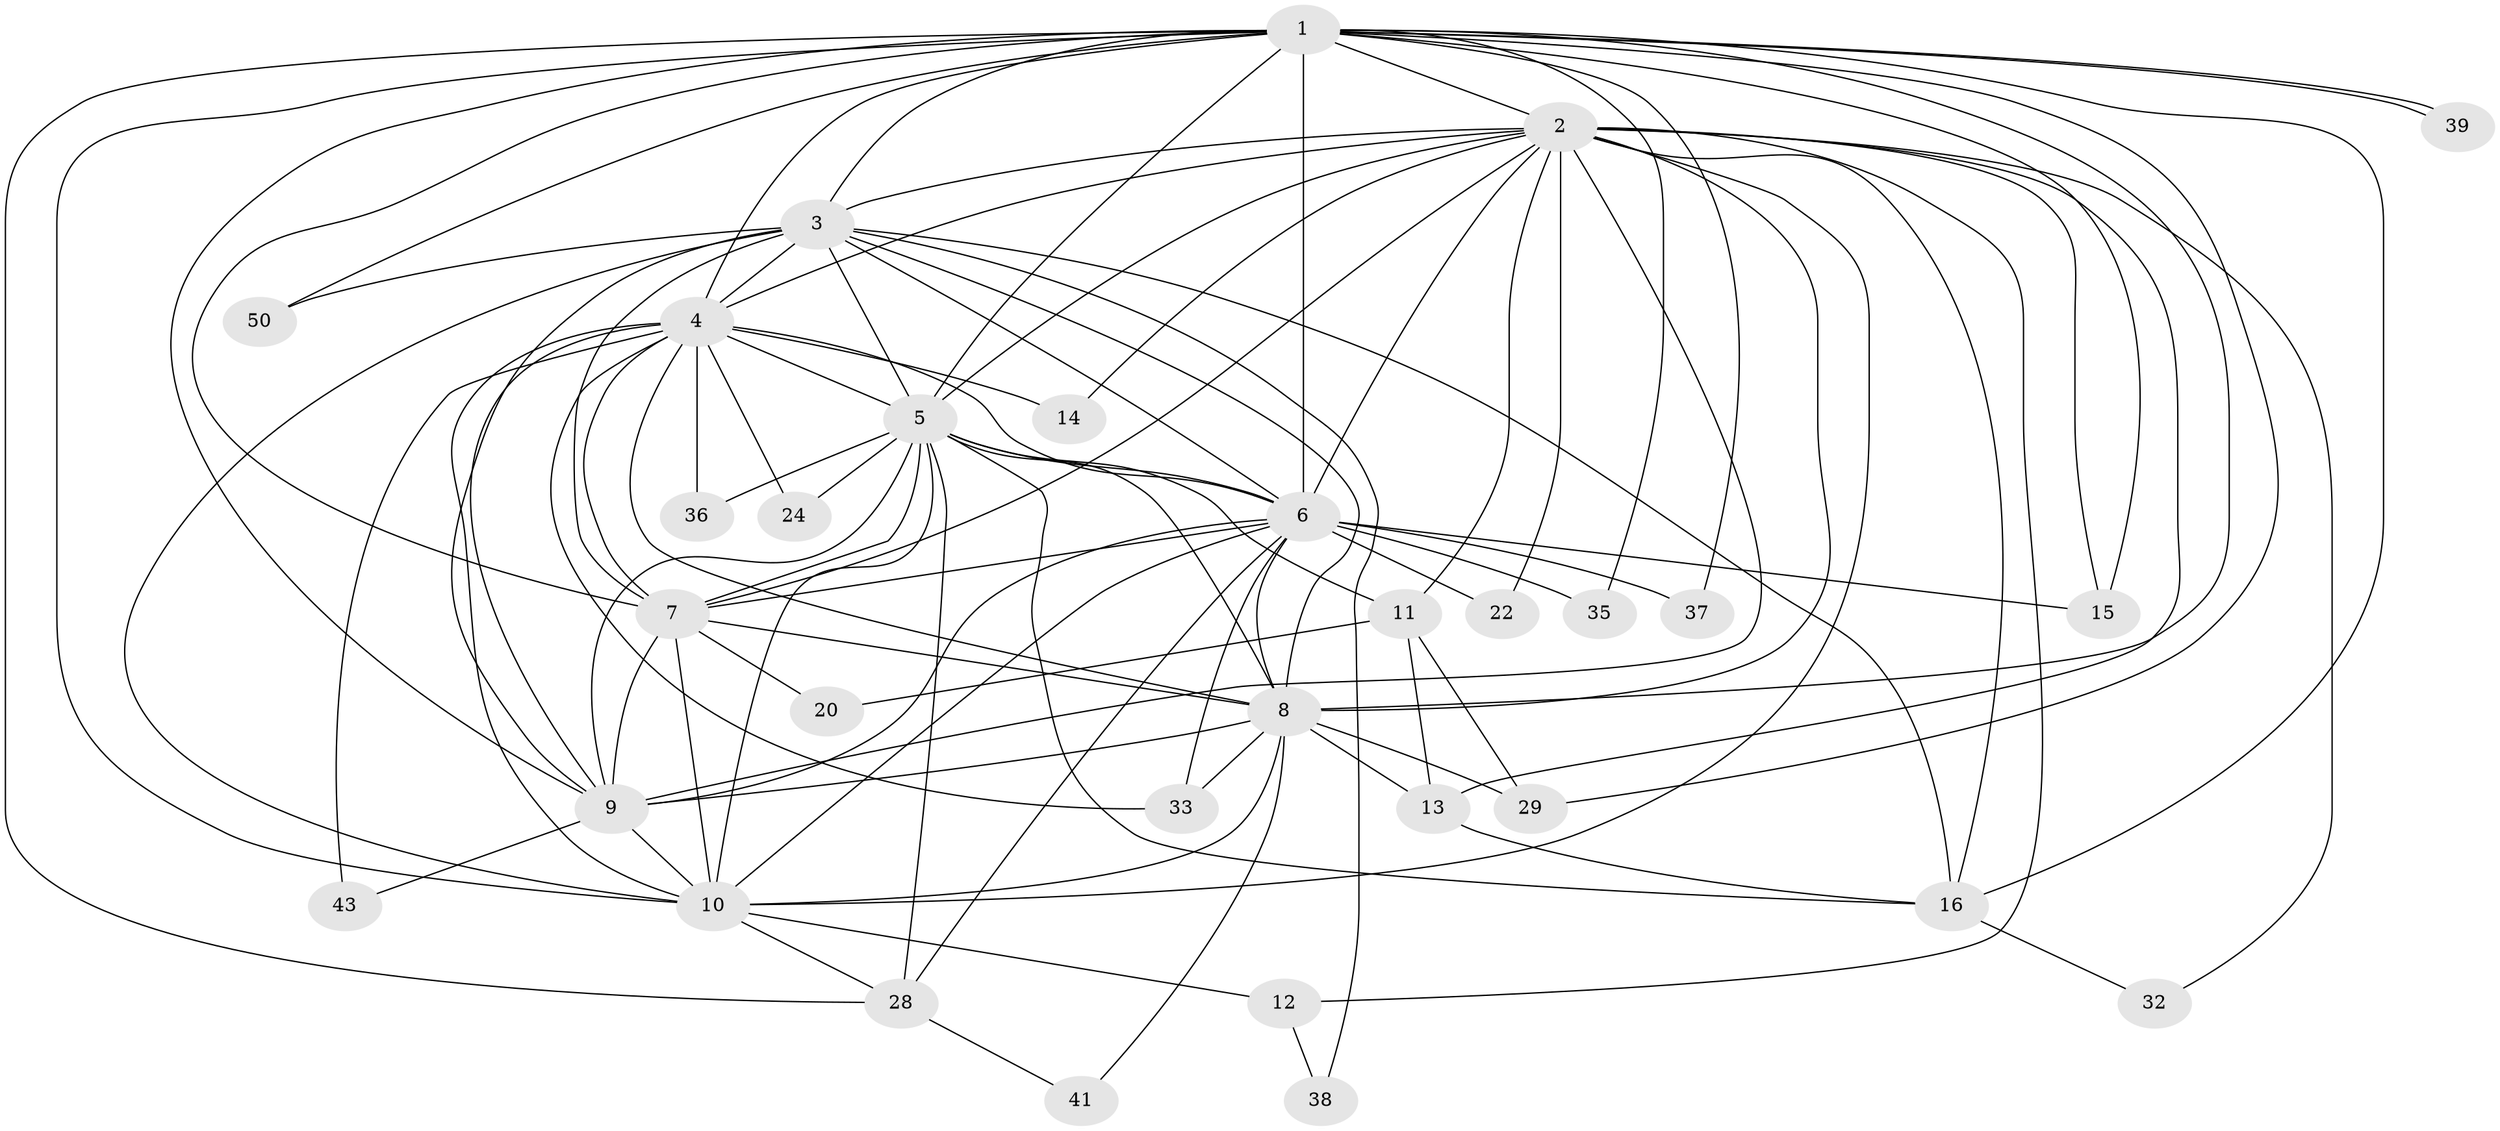 // original degree distribution, {21: 0.019230769230769232, 17: 0.019230769230769232, 13: 0.019230769230769232, 15: 0.019230769230769232, 14: 0.038461538461538464, 19: 0.019230769230769232, 12: 0.038461538461538464, 16: 0.019230769230769232, 5: 0.019230769230769232, 3: 0.11538461538461539, 4: 0.11538461538461539, 2: 0.5576923076923077}
// Generated by graph-tools (version 1.1) at 2025/17/03/04/25 18:17:45]
// undirected, 31 vertices, 96 edges
graph export_dot {
graph [start="1"]
  node [color=gray90,style=filled];
  1;
  2;
  3;
  4;
  5;
  6 [super="+25+31+34"];
  7 [super="+17+18"];
  8;
  9 [super="+48+21+30"];
  10 [super="+27"];
  11;
  12;
  13 [super="+26+40"];
  14;
  15 [super="+49"];
  16 [super="+19"];
  20;
  22 [super="+23"];
  24;
  28 [super="+42"];
  29 [super="+52+46"];
  32;
  33 [super="+44"];
  35;
  36;
  37;
  38;
  39;
  41;
  43;
  50;
  1 -- 2;
  1 -- 3;
  1 -- 4;
  1 -- 5;
  1 -- 6 [weight=3];
  1 -- 7;
  1 -- 8;
  1 -- 9;
  1 -- 10 [weight=2];
  1 -- 15;
  1 -- 16;
  1 -- 28;
  1 -- 29;
  1 -- 35;
  1 -- 37;
  1 -- 39;
  1 -- 39;
  1 -- 50;
  2 -- 3;
  2 -- 4;
  2 -- 5;
  2 -- 6;
  2 -- 7;
  2 -- 8;
  2 -- 9;
  2 -- 10;
  2 -- 11;
  2 -- 12;
  2 -- 13;
  2 -- 14;
  2 -- 16;
  2 -- 22;
  2 -- 32;
  2 -- 15;
  3 -- 4;
  3 -- 5;
  3 -- 6;
  3 -- 7 [weight=2];
  3 -- 8;
  3 -- 9;
  3 -- 10;
  3 -- 38;
  3 -- 50;
  3 -- 16;
  4 -- 5;
  4 -- 6;
  4 -- 7 [weight=2];
  4 -- 8;
  4 -- 9;
  4 -- 10;
  4 -- 14;
  4 -- 24;
  4 -- 36;
  4 -- 43;
  4 -- 33;
  5 -- 6;
  5 -- 7;
  5 -- 8;
  5 -- 9;
  5 -- 10;
  5 -- 11;
  5 -- 24;
  5 -- 36;
  5 -- 28;
  5 -- 16;
  6 -- 7;
  6 -- 8;
  6 -- 9 [weight=4];
  6 -- 10;
  6 -- 15;
  6 -- 22 [weight=2];
  6 -- 35;
  6 -- 37;
  6 -- 33;
  6 -- 28;
  7 -- 8;
  7 -- 9;
  7 -- 10;
  7 -- 20;
  8 -- 9 [weight=3];
  8 -- 10;
  8 -- 29 [weight=2];
  8 -- 33;
  8 -- 41;
  8 -- 13;
  9 -- 10;
  9 -- 43;
  10 -- 12;
  10 -- 28;
  11 -- 13;
  11 -- 20;
  11 -- 29;
  12 -- 38;
  13 -- 16;
  16 -- 32;
  28 -- 41;
}

